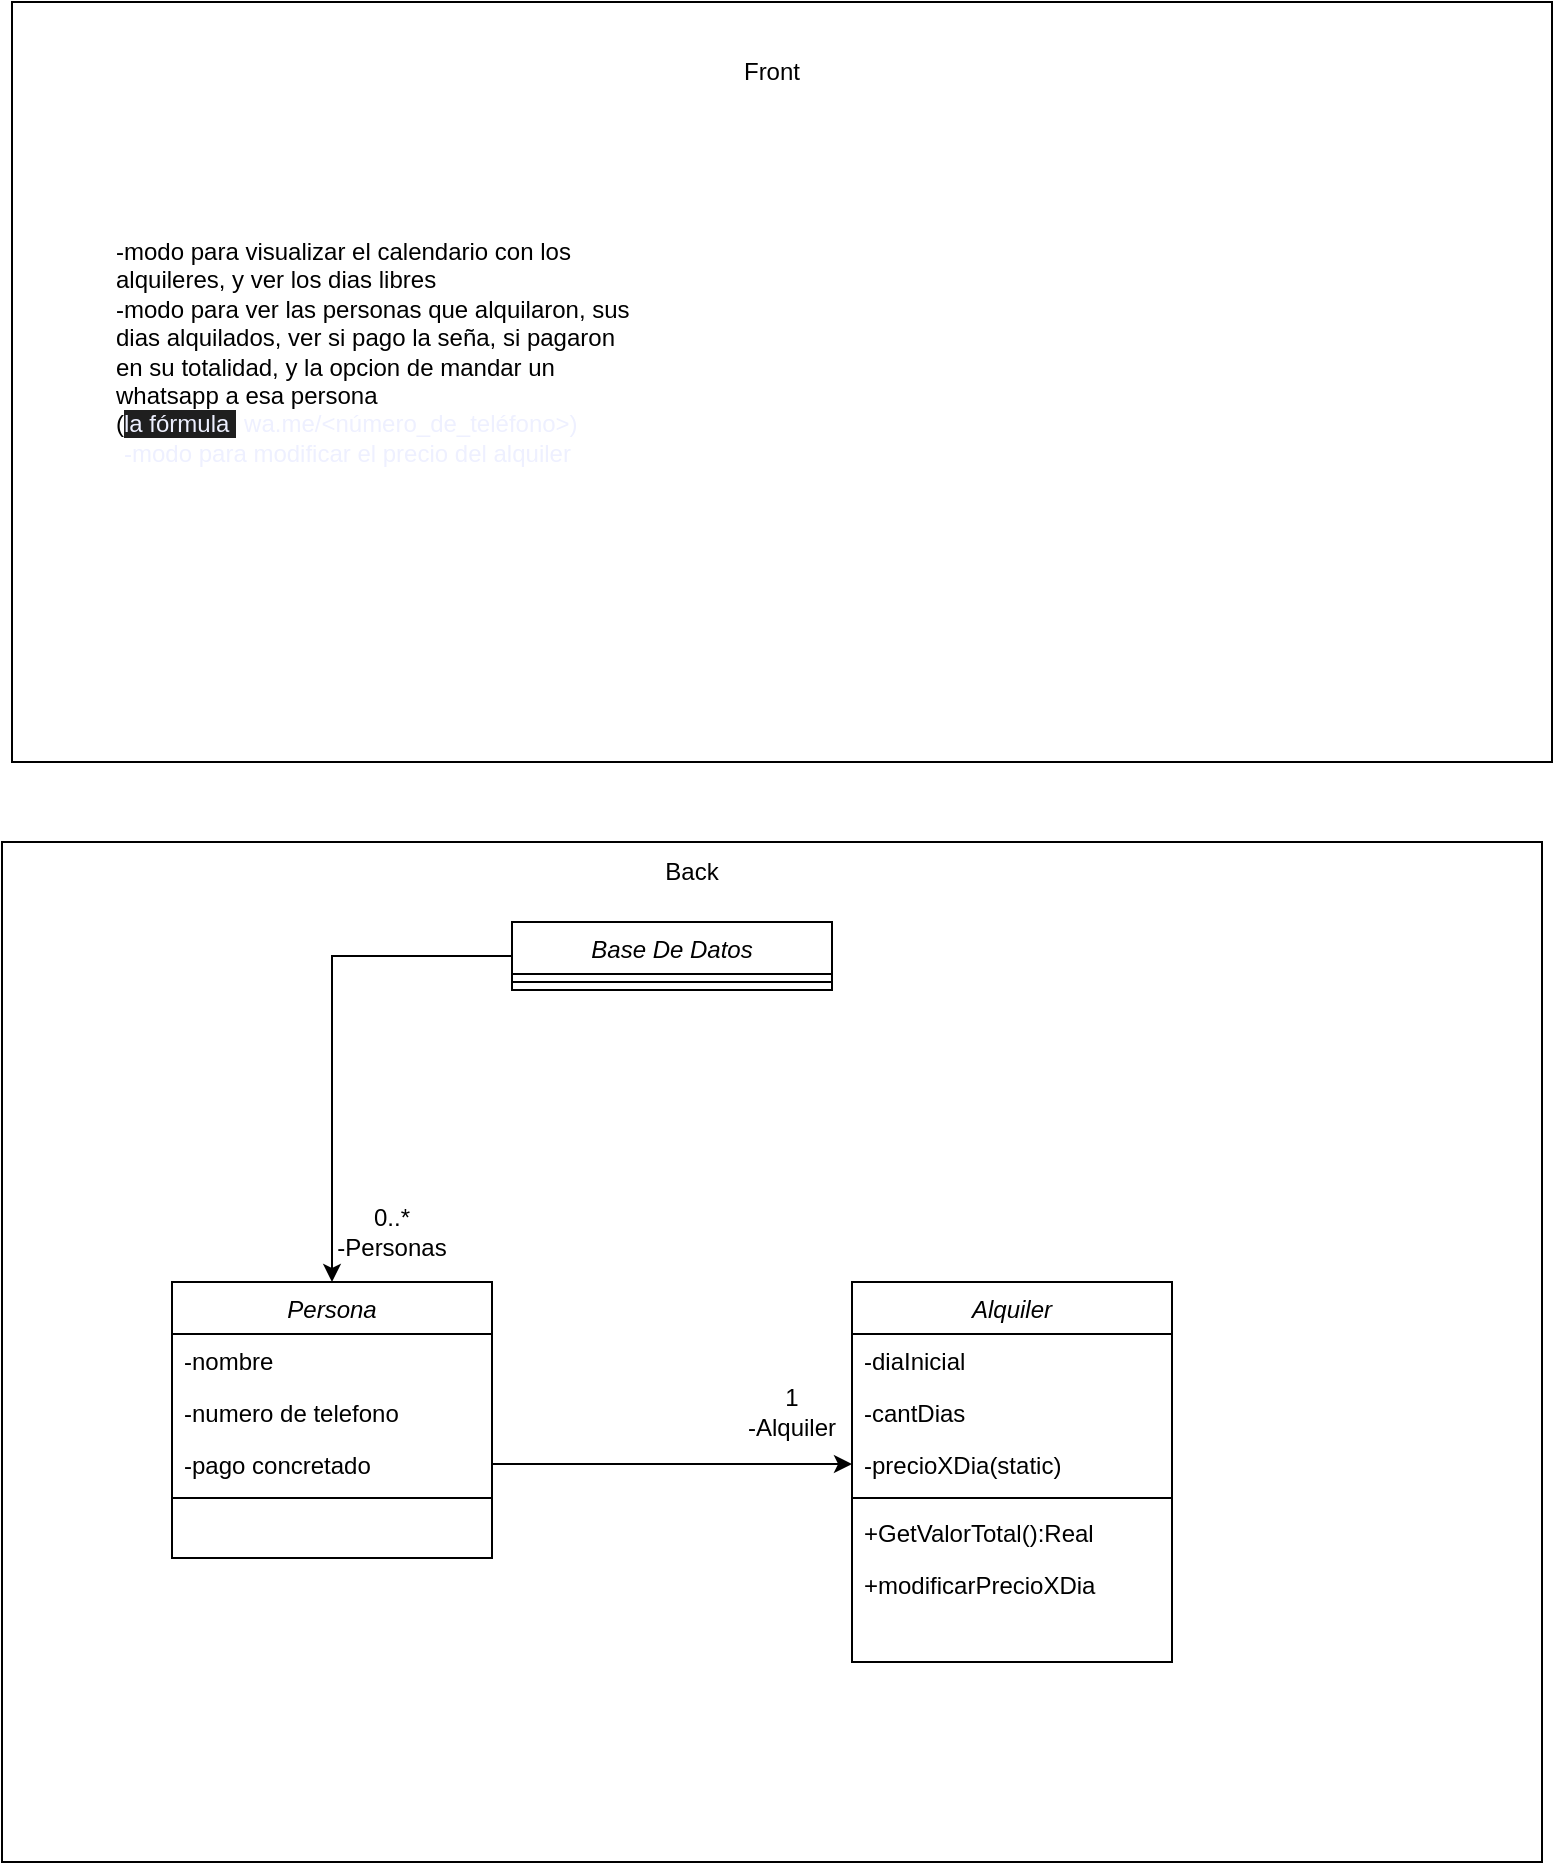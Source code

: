 <mxfile version="25.0.2">
  <diagram id="C5RBs43oDa-KdzZeNtuy" name="Page-1">
    <mxGraphModel dx="1257" dy="1918" grid="1" gridSize="10" guides="1" tooltips="1" connect="1" arrows="1" fold="1" page="1" pageScale="1" pageWidth="827" pageHeight="1169" math="0" shadow="0">
      <root>
        <mxCell id="WIyWlLk6GJQsqaUBKTNV-0" />
        <mxCell id="WIyWlLk6GJQsqaUBKTNV-1" parent="WIyWlLk6GJQsqaUBKTNV-0" />
        <mxCell id="ncSSz1A6B5J-95dZKZMk-34" value="" style="rounded=0;whiteSpace=wrap;html=1;" vertex="1" parent="WIyWlLk6GJQsqaUBKTNV-1">
          <mxGeometry x="15" y="-90" width="770" height="510" as="geometry" />
        </mxCell>
        <mxCell id="zkfFHV4jXpPFQw0GAbJ--0" value="Persona" style="swimlane;fontStyle=2;align=center;verticalAlign=top;childLayout=stackLayout;horizontal=1;startSize=26;horizontalStack=0;resizeParent=1;resizeLast=0;collapsible=1;marginBottom=0;rounded=0;shadow=0;strokeWidth=1;" parent="WIyWlLk6GJQsqaUBKTNV-1" vertex="1">
          <mxGeometry x="100" y="130" width="160" height="138" as="geometry">
            <mxRectangle x="230" y="140" width="160" height="26" as="alternateBounds" />
          </mxGeometry>
        </mxCell>
        <mxCell id="zkfFHV4jXpPFQw0GAbJ--1" value="-nombre" style="text;align=left;verticalAlign=top;spacingLeft=4;spacingRight=4;overflow=hidden;rotatable=0;points=[[0,0.5],[1,0.5]];portConstraint=eastwest;" parent="zkfFHV4jXpPFQw0GAbJ--0" vertex="1">
          <mxGeometry y="26" width="160" height="26" as="geometry" />
        </mxCell>
        <mxCell id="zkfFHV4jXpPFQw0GAbJ--2" value="-numero de telefono" style="text;align=left;verticalAlign=top;spacingLeft=4;spacingRight=4;overflow=hidden;rotatable=0;points=[[0,0.5],[1,0.5]];portConstraint=eastwest;rounded=0;shadow=0;html=0;" parent="zkfFHV4jXpPFQw0GAbJ--0" vertex="1">
          <mxGeometry y="52" width="160" height="26" as="geometry" />
        </mxCell>
        <mxCell id="zkfFHV4jXpPFQw0GAbJ--3" value="-pago concretado" style="text;align=left;verticalAlign=top;spacingLeft=4;spacingRight=4;overflow=hidden;rotatable=0;points=[[0,0.5],[1,0.5]];portConstraint=eastwest;rounded=0;shadow=0;html=0;" parent="zkfFHV4jXpPFQw0GAbJ--0" vertex="1">
          <mxGeometry y="78" width="160" height="26" as="geometry" />
        </mxCell>
        <mxCell id="zkfFHV4jXpPFQw0GAbJ--4" value="" style="line;html=1;strokeWidth=1;align=left;verticalAlign=middle;spacingTop=-1;spacingLeft=3;spacingRight=3;rotatable=0;labelPosition=right;points=[];portConstraint=eastwest;" parent="zkfFHV4jXpPFQw0GAbJ--0" vertex="1">
          <mxGeometry y="104" width="160" height="8" as="geometry" />
        </mxCell>
        <mxCell id="ncSSz1A6B5J-95dZKZMk-1" style="text;align=left;verticalAlign=top;spacingLeft=4;spacingRight=4;overflow=hidden;rotatable=0;points=[[0,0.5],[1,0.5]];portConstraint=eastwest;" vertex="1" parent="zkfFHV4jXpPFQw0GAbJ--0">
          <mxGeometry y="112" width="160" height="26" as="geometry" />
        </mxCell>
        <mxCell id="ncSSz1A6B5J-95dZKZMk-3" value="Alquiler" style="swimlane;fontStyle=2;align=center;verticalAlign=top;childLayout=stackLayout;horizontal=1;startSize=26;horizontalStack=0;resizeParent=1;resizeLast=0;collapsible=1;marginBottom=0;rounded=0;shadow=0;strokeWidth=1;" vertex="1" parent="WIyWlLk6GJQsqaUBKTNV-1">
          <mxGeometry x="440" y="130" width="160" height="190" as="geometry">
            <mxRectangle x="230" y="140" width="160" height="26" as="alternateBounds" />
          </mxGeometry>
        </mxCell>
        <mxCell id="ncSSz1A6B5J-95dZKZMk-18" value="-diaInicial" style="text;align=left;verticalAlign=top;spacingLeft=4;spacingRight=4;overflow=hidden;rotatable=0;points=[[0,0.5],[1,0.5]];portConstraint=eastwest;" vertex="1" parent="ncSSz1A6B5J-95dZKZMk-3">
          <mxGeometry y="26" width="160" height="26" as="geometry" />
        </mxCell>
        <mxCell id="ncSSz1A6B5J-95dZKZMk-17" value="-cantDias" style="text;align=left;verticalAlign=top;spacingLeft=4;spacingRight=4;overflow=hidden;rotatable=0;points=[[0,0.5],[1,0.5]];portConstraint=eastwest;" vertex="1" parent="ncSSz1A6B5J-95dZKZMk-3">
          <mxGeometry y="52" width="160" height="26" as="geometry" />
        </mxCell>
        <mxCell id="ncSSz1A6B5J-95dZKZMk-6" value="-precioXDia(static)" style="text;align=left;verticalAlign=top;spacingLeft=4;spacingRight=4;overflow=hidden;rotatable=0;points=[[0,0.5],[1,0.5]];portConstraint=eastwest;rounded=0;shadow=0;html=0;" vertex="1" parent="ncSSz1A6B5J-95dZKZMk-3">
          <mxGeometry y="78" width="160" height="26" as="geometry" />
        </mxCell>
        <mxCell id="ncSSz1A6B5J-95dZKZMk-8" value="" style="line;html=1;strokeWidth=1;align=left;verticalAlign=middle;spacingTop=-1;spacingLeft=3;spacingRight=3;rotatable=0;labelPosition=right;points=[];portConstraint=eastwest;" vertex="1" parent="ncSSz1A6B5J-95dZKZMk-3">
          <mxGeometry y="104" width="160" height="8" as="geometry" />
        </mxCell>
        <mxCell id="ncSSz1A6B5J-95dZKZMk-10" value="+GetValorTotal():Real" style="text;align=left;verticalAlign=top;spacingLeft=4;spacingRight=4;overflow=hidden;rotatable=0;points=[[0,0.5],[1,0.5]];portConstraint=eastwest;" vertex="1" parent="ncSSz1A6B5J-95dZKZMk-3">
          <mxGeometry y="112" width="160" height="26" as="geometry" />
        </mxCell>
        <mxCell id="ncSSz1A6B5J-95dZKZMk-11" value="+modificarPrecioXDia" style="text;align=left;verticalAlign=top;spacingLeft=4;spacingRight=4;overflow=hidden;rotatable=0;points=[[0,0.5],[1,0.5]];portConstraint=eastwest;" vertex="1" parent="ncSSz1A6B5J-95dZKZMk-3">
          <mxGeometry y="138" width="160" height="26" as="geometry" />
        </mxCell>
        <mxCell id="ncSSz1A6B5J-95dZKZMk-12" style="edgeStyle=orthogonalEdgeStyle;rounded=0;orthogonalLoop=1;jettySize=auto;html=1;exitX=1;exitY=0.5;exitDx=0;exitDy=0;entryX=0;entryY=0.5;entryDx=0;entryDy=0;" edge="1" parent="WIyWlLk6GJQsqaUBKTNV-1" source="zkfFHV4jXpPFQw0GAbJ--3" target="ncSSz1A6B5J-95dZKZMk-6">
          <mxGeometry relative="1" as="geometry" />
        </mxCell>
        <mxCell id="ncSSz1A6B5J-95dZKZMk-15" value="&lt;div&gt;1&lt;/div&gt;-Alquiler" style="text;html=1;align=center;verticalAlign=middle;whiteSpace=wrap;rounded=0;" vertex="1" parent="WIyWlLk6GJQsqaUBKTNV-1">
          <mxGeometry x="380" y="180" width="60" height="30" as="geometry" />
        </mxCell>
        <mxCell id="ncSSz1A6B5J-95dZKZMk-20" value="Base De Datos" style="swimlane;fontStyle=2;align=center;verticalAlign=top;childLayout=stackLayout;horizontal=1;startSize=26;horizontalStack=0;resizeParent=1;resizeLast=0;collapsible=1;marginBottom=0;rounded=0;shadow=0;strokeWidth=1;" vertex="1" parent="WIyWlLk6GJQsqaUBKTNV-1">
          <mxGeometry x="270" y="-50" width="160" height="34" as="geometry">
            <mxRectangle x="230" y="140" width="160" height="26" as="alternateBounds" />
          </mxGeometry>
        </mxCell>
        <mxCell id="ncSSz1A6B5J-95dZKZMk-24" value="" style="line;html=1;strokeWidth=1;align=left;verticalAlign=middle;spacingTop=-1;spacingLeft=3;spacingRight=3;rotatable=0;labelPosition=right;points=[];portConstraint=eastwest;" vertex="1" parent="ncSSz1A6B5J-95dZKZMk-20">
          <mxGeometry y="26" width="160" height="8" as="geometry" />
        </mxCell>
        <mxCell id="ncSSz1A6B5J-95dZKZMk-26" style="edgeStyle=orthogonalEdgeStyle;rounded=0;orthogonalLoop=1;jettySize=auto;html=1;exitX=0;exitY=0.5;exitDx=0;exitDy=0;entryX=0.5;entryY=0;entryDx=0;entryDy=0;" edge="1" parent="WIyWlLk6GJQsqaUBKTNV-1" source="ncSSz1A6B5J-95dZKZMk-20" target="zkfFHV4jXpPFQw0GAbJ--0">
          <mxGeometry relative="1" as="geometry">
            <mxPoint x="270" y="-47.0" as="sourcePoint" />
          </mxGeometry>
        </mxCell>
        <mxCell id="ncSSz1A6B5J-95dZKZMk-27" value="0..*&lt;br&gt;-Personas" style="text;html=1;align=center;verticalAlign=middle;whiteSpace=wrap;rounded=0;" vertex="1" parent="WIyWlLk6GJQsqaUBKTNV-1">
          <mxGeometry x="180" y="90" width="60" height="30" as="geometry" />
        </mxCell>
        <mxCell id="ncSSz1A6B5J-95dZKZMk-31" value="" style="rounded=0;whiteSpace=wrap;html=1;" vertex="1" parent="WIyWlLk6GJQsqaUBKTNV-1">
          <mxGeometry x="20" y="-510" width="770" height="380" as="geometry" />
        </mxCell>
        <mxCell id="ncSSz1A6B5J-95dZKZMk-32" value="Front" style="text;html=1;align=center;verticalAlign=middle;whiteSpace=wrap;rounded=0;" vertex="1" parent="WIyWlLk6GJQsqaUBKTNV-1">
          <mxGeometry x="370" y="-490" width="60" height="30" as="geometry" />
        </mxCell>
        <mxCell id="ncSSz1A6B5J-95dZKZMk-36" value="Back" style="text;html=1;align=center;verticalAlign=middle;whiteSpace=wrap;rounded=0;" vertex="1" parent="WIyWlLk6GJQsqaUBKTNV-1">
          <mxGeometry x="330" y="-90" width="60" height="30" as="geometry" />
        </mxCell>
        <mxCell id="ncSSz1A6B5J-95dZKZMk-37" value="-modo para visualizar el calendario con los alquileres, y ver los dias libres&lt;div&gt;-modo para ver las personas que alquilaron, sus dias alquilados, ver si pago la seña, si pagaron en su totalidad, y la opcion de mandar un whatsapp a esa persona&amp;nbsp;&lt;/div&gt;&lt;div&gt;(&lt;span style=&quot;font-family: Helvetica; color: rgb(238, 240, 255); background-color: rgb(31, 31, 31);&quot;&gt;la fórmula&amp;nbsp;&lt;/span&gt;&lt;code style=&quot;background: var(--m3c6); border-radius: 4px; padding: 0px 4px; color: rgb(238, 240, 255);&quot; class=&quot;mv6bHd&quot;&gt;&lt;font face=&quot;Helvetica&quot;&gt;wa.me/&amp;lt;número_de_teléfono&amp;gt;)&lt;/font&gt;&lt;/code&gt;&lt;/div&gt;&lt;div&gt;&lt;code style=&quot;background: var(--m3c6); border-radius: 4px; padding: 0px 4px; color: rgb(238, 240, 255);&quot; class=&quot;mv6bHd&quot;&gt;&lt;font face=&quot;Helvetica&quot;&gt;-modo para modificar el precio del alquiler&lt;/font&gt;&lt;/code&gt;&lt;/div&gt;" style="text;html=1;align=left;verticalAlign=middle;whiteSpace=wrap;rounded=0;" vertex="1" parent="WIyWlLk6GJQsqaUBKTNV-1">
          <mxGeometry x="70" y="-460" width="260" height="250" as="geometry" />
        </mxCell>
      </root>
    </mxGraphModel>
  </diagram>
</mxfile>
